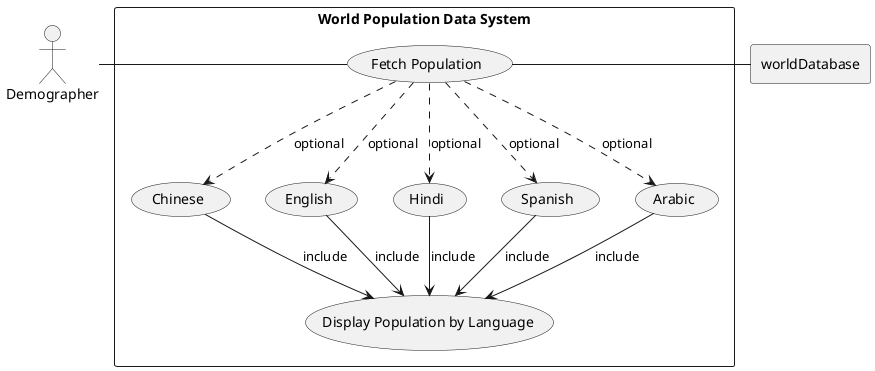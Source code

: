 @startuml
actor AL as "Demographer"

rectangle worldDatabase

rectangle "World Population Data System" {
	usecase UC7 as "Fetch Population"
	usecase UC7.1 as "Chinese"
	usecase UC7.2 as "English"
	usecase UC7.3 as "Hindi"
	usecase UC7.4 as "Spanish"
	usecase UC7.5 as "Arabic"

	usecase UCa as "Display Population by Language"


AL - UC7
UC7 ..> UC7.1 : optional
    UC7.1 --> UCa : include
UC7 ..> UC7.2 : optional
    UC7.2 --> UCa : include
UC7 ..> UC7.3 : optional
    UC7.3 --> UCa : include
UC7 ..> UC7.4 : optional
    UC7.4 --> UCa : include
UC7 ..> UC7.5 : optional
    UC7.5 --> UCa : include

UC7 - worldDatabase
@enduml